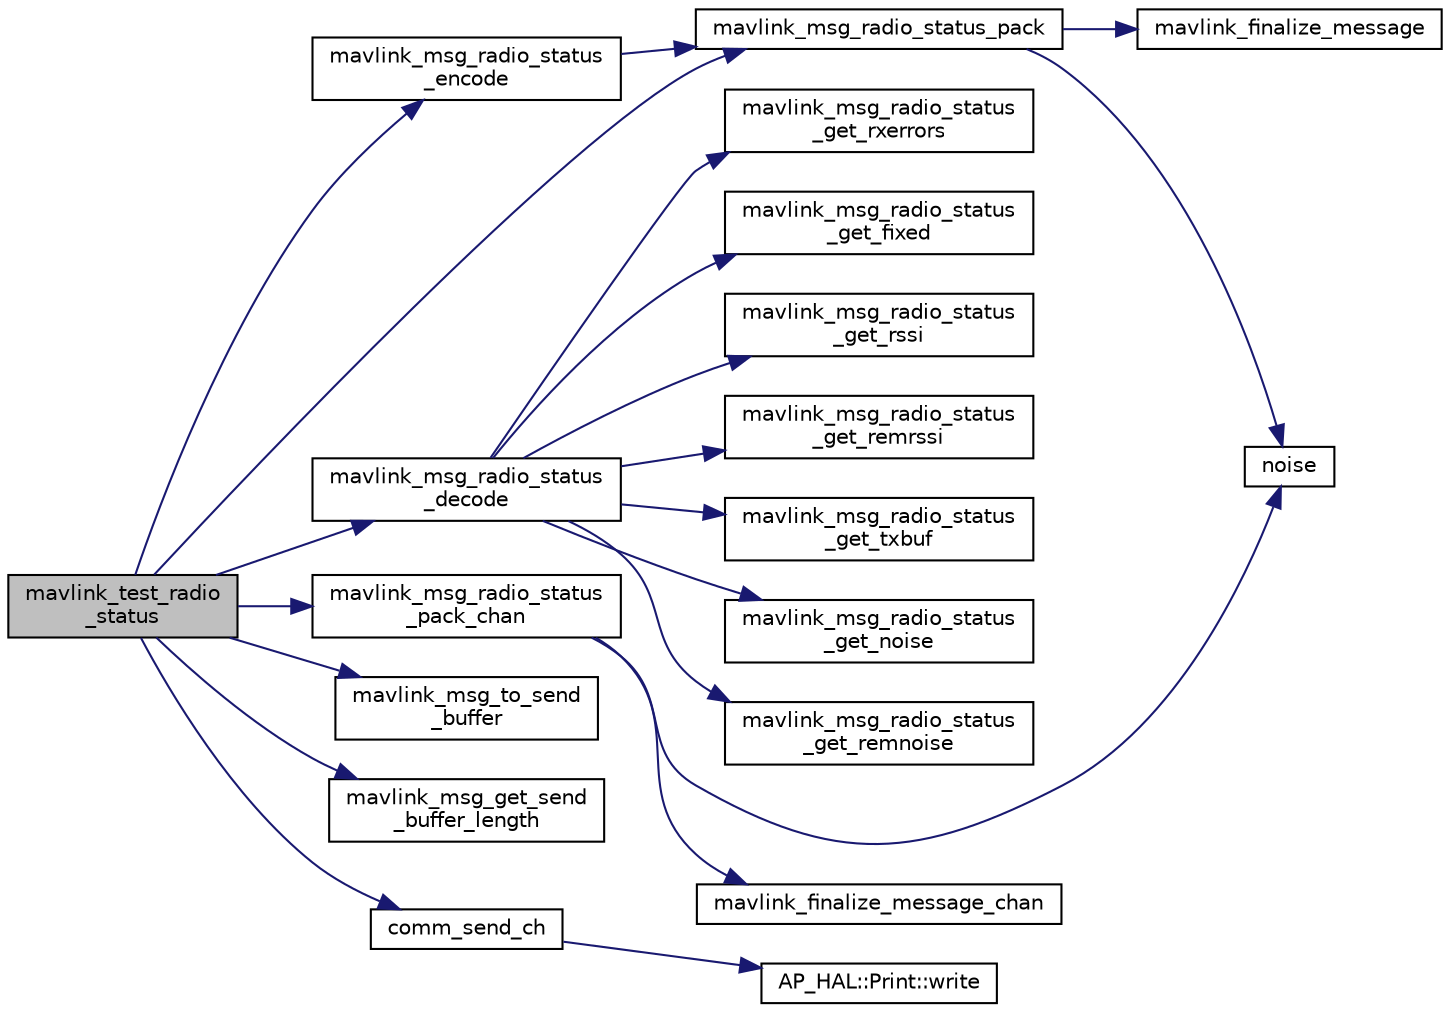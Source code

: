 digraph "mavlink_test_radio_status"
{
 // INTERACTIVE_SVG=YES
  edge [fontname="Helvetica",fontsize="10",labelfontname="Helvetica",labelfontsize="10"];
  node [fontname="Helvetica",fontsize="10",shape=record];
  rankdir="LR";
  Node1 [label="mavlink_test_radio\l_status",height=0.2,width=0.4,color="black", fillcolor="grey75", style="filled" fontcolor="black"];
  Node1 -> Node2 [color="midnightblue",fontsize="10",style="solid",fontname="Helvetica"];
  Node2 [label="mavlink_msg_radio_status\l_encode",height=0.2,width=0.4,color="black", fillcolor="white", style="filled",URL="$mavlink__msg__radio__status_8h.html#aed385b9b0ff8e87f0b429878b9c9c52e",tooltip="Encode a radio_status struct. "];
  Node2 -> Node3 [color="midnightblue",fontsize="10",style="solid",fontname="Helvetica"];
  Node3 [label="mavlink_msg_radio_status_pack",height=0.2,width=0.4,color="black", fillcolor="white", style="filled",URL="$mavlink__msg__radio__status_8h.html#a723f98680c5dc1a40afbe43065dcc0fc",tooltip="Pack a radio_status message. "];
  Node3 -> Node4 [color="midnightblue",fontsize="10",style="solid",fontname="Helvetica"];
  Node4 [label="noise",height=0.2,width=0.4,color="black", fillcolor="white", style="filled",URL="$Derivative_8pde.html#a430ab649ea04b609ea794c746bfee4ba"];
  Node3 -> Node5 [color="midnightblue",fontsize="10",style="solid",fontname="Helvetica"];
  Node5 [label="mavlink_finalize_message",height=0.2,width=0.4,color="black", fillcolor="white", style="filled",URL="$v0_89_2mavlink__helpers_8h.html#af3bea083c5ec83f5b6570b2bd4a817d0",tooltip="Finalize a MAVLink message with MAVLINK_COMM_0 as default channel. "];
  Node1 -> Node6 [color="midnightblue",fontsize="10",style="solid",fontname="Helvetica"];
  Node6 [label="mavlink_msg_radio_status\l_decode",height=0.2,width=0.4,color="black", fillcolor="white", style="filled",URL="$mavlink__msg__radio__status_8h.html#a807646c9822f39b78b4c0f1df3063633",tooltip="Decode a radio_status message into a struct. "];
  Node6 -> Node7 [color="midnightblue",fontsize="10",style="solid",fontname="Helvetica"];
  Node7 [label="mavlink_msg_radio_status\l_get_rxerrors",height=0.2,width=0.4,color="black", fillcolor="white", style="filled",URL="$mavlink__msg__radio__status_8h.html#afd00162ff2818ce04d69e4f4e5afcff3",tooltip="Get field rxerrors from radio_status message. "];
  Node6 -> Node8 [color="midnightblue",fontsize="10",style="solid",fontname="Helvetica"];
  Node8 [label="mavlink_msg_radio_status\l_get_fixed",height=0.2,width=0.4,color="black", fillcolor="white", style="filled",URL="$mavlink__msg__radio__status_8h.html#a63a23b873f7d345778cffd5c3c6639dd",tooltip="Get field fixed from radio_status message. "];
  Node6 -> Node9 [color="midnightblue",fontsize="10",style="solid",fontname="Helvetica"];
  Node9 [label="mavlink_msg_radio_status\l_get_rssi",height=0.2,width=0.4,color="black", fillcolor="white", style="filled",URL="$mavlink__msg__radio__status_8h.html#abeaffebbc89cbd1445c5a141c833b5be",tooltip="Send a radio_status message. "];
  Node6 -> Node10 [color="midnightblue",fontsize="10",style="solid",fontname="Helvetica"];
  Node10 [label="mavlink_msg_radio_status\l_get_remrssi",height=0.2,width=0.4,color="black", fillcolor="white", style="filled",URL="$mavlink__msg__radio__status_8h.html#adf040d5c81bae9265eda71200d864080",tooltip="Get field remrssi from radio_status message. "];
  Node6 -> Node11 [color="midnightblue",fontsize="10",style="solid",fontname="Helvetica"];
  Node11 [label="mavlink_msg_radio_status\l_get_txbuf",height=0.2,width=0.4,color="black", fillcolor="white", style="filled",URL="$mavlink__msg__radio__status_8h.html#abc4c7ece3b481318c3559401b912571f",tooltip="Get field txbuf from radio_status message. "];
  Node6 -> Node12 [color="midnightblue",fontsize="10",style="solid",fontname="Helvetica"];
  Node12 [label="mavlink_msg_radio_status\l_get_noise",height=0.2,width=0.4,color="black", fillcolor="white", style="filled",URL="$mavlink__msg__radio__status_8h.html#ab578809eb68793e9448857ffb50cad59",tooltip="Get field noise from radio_status message. "];
  Node6 -> Node13 [color="midnightblue",fontsize="10",style="solid",fontname="Helvetica"];
  Node13 [label="mavlink_msg_radio_status\l_get_remnoise",height=0.2,width=0.4,color="black", fillcolor="white", style="filled",URL="$mavlink__msg__radio__status_8h.html#afc53fb249908c05b0283fcea9430ad55",tooltip="Get field remnoise from radio_status message. "];
  Node1 -> Node3 [color="midnightblue",fontsize="10",style="solid",fontname="Helvetica"];
  Node1 -> Node14 [color="midnightblue",fontsize="10",style="solid",fontname="Helvetica"];
  Node14 [label="mavlink_msg_radio_status\l_pack_chan",height=0.2,width=0.4,color="black", fillcolor="white", style="filled",URL="$mavlink__msg__radio__status_8h.html#aa0241dc9570dabb03dab140e6f1671c4",tooltip="Pack a radio_status message on a channel. "];
  Node14 -> Node4 [color="midnightblue",fontsize="10",style="solid",fontname="Helvetica"];
  Node14 -> Node15 [color="midnightblue",fontsize="10",style="solid",fontname="Helvetica"];
  Node15 [label="mavlink_finalize_message_chan",height=0.2,width=0.4,color="black", fillcolor="white", style="filled",URL="$v0_89_2mavlink__helpers_8h.html#aa66131138fc02101dcc73b4b556ab422",tooltip="Finalize a MAVLink message with channel assignment. "];
  Node1 -> Node16 [color="midnightblue",fontsize="10",style="solid",fontname="Helvetica"];
  Node16 [label="mavlink_msg_to_send\l_buffer",height=0.2,width=0.4,color="black", fillcolor="white", style="filled",URL="$v0_89_2mavlink__helpers_8h.html#afea0a9befa84822fd62c2899ea0d849e",tooltip="Pack a message to send it over a serial byte stream. "];
  Node1 -> Node17 [color="midnightblue",fontsize="10",style="solid",fontname="Helvetica"];
  Node17 [label="mavlink_msg_get_send\l_buffer_length",height=0.2,width=0.4,color="black", fillcolor="white", style="filled",URL="$v0_89_2protocol_8h.html#aa86c08f27aabb7a2e12a67f189f590c8",tooltip="Get the required buffer size for this message. "];
  Node1 -> Node18 [color="midnightblue",fontsize="10",style="solid",fontname="Helvetica"];
  Node18 [label="comm_send_ch",height=0.2,width=0.4,color="black", fillcolor="white", style="filled",URL="$GCS__MAVLink_8h.html#ab753873a1ee10adedd0ce246311468f8"];
  Node18 -> Node19 [color="midnightblue",fontsize="10",style="solid",fontname="Helvetica"];
  Node19 [label="AP_HAL::Print::write",height=0.2,width=0.4,color="black", fillcolor="white", style="filled",URL="$classAP__HAL_1_1Print.html#acc65391952a43334f8f5c9bef341f501"];
}
